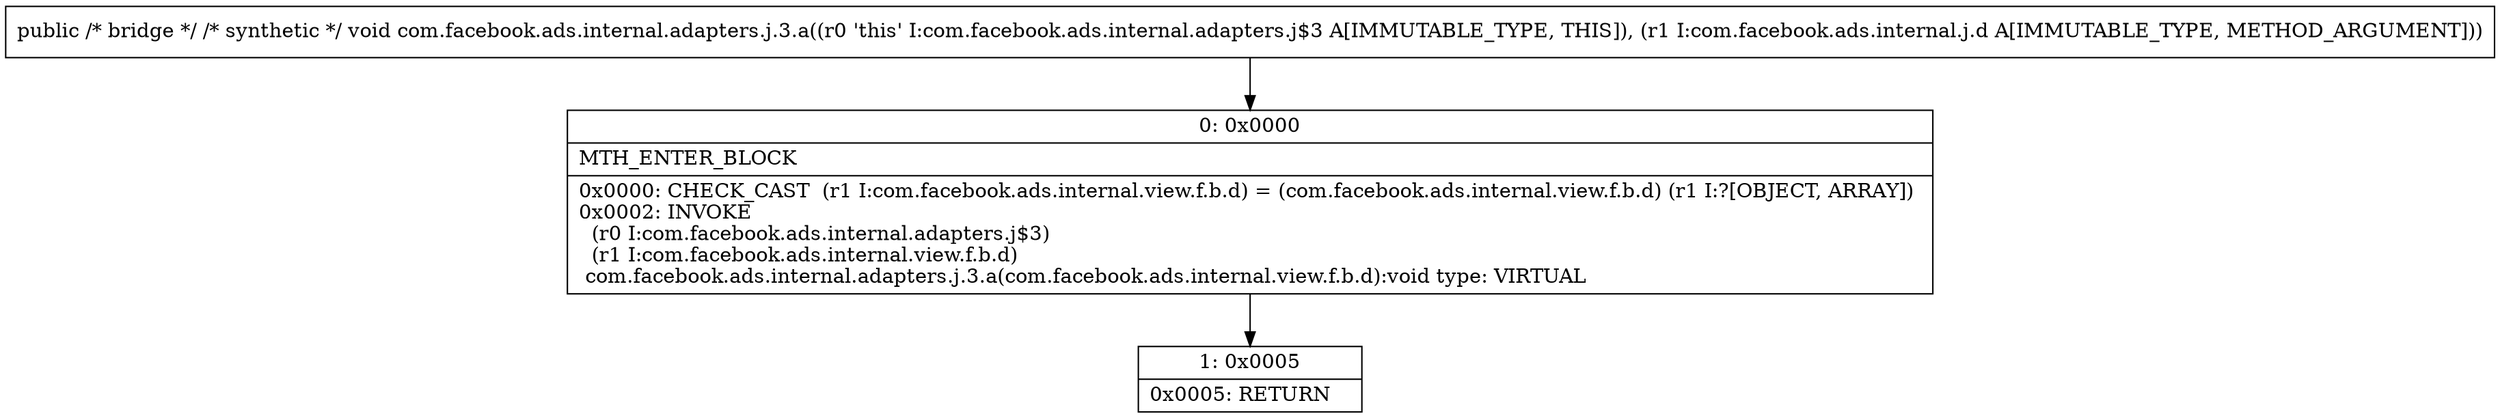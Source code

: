 digraph "CFG forcom.facebook.ads.internal.adapters.j.3.a(Lcom\/facebook\/ads\/internal\/j\/d;)V" {
Node_0 [shape=record,label="{0\:\ 0x0000|MTH_ENTER_BLOCK\l|0x0000: CHECK_CAST  (r1 I:com.facebook.ads.internal.view.f.b.d) = (com.facebook.ads.internal.view.f.b.d) (r1 I:?[OBJECT, ARRAY]) \l0x0002: INVOKE  \l  (r0 I:com.facebook.ads.internal.adapters.j$3)\l  (r1 I:com.facebook.ads.internal.view.f.b.d)\l com.facebook.ads.internal.adapters.j.3.a(com.facebook.ads.internal.view.f.b.d):void type: VIRTUAL \l}"];
Node_1 [shape=record,label="{1\:\ 0x0005|0x0005: RETURN   \l}"];
MethodNode[shape=record,label="{public \/* bridge *\/ \/* synthetic *\/ void com.facebook.ads.internal.adapters.j.3.a((r0 'this' I:com.facebook.ads.internal.adapters.j$3 A[IMMUTABLE_TYPE, THIS]), (r1 I:com.facebook.ads.internal.j.d A[IMMUTABLE_TYPE, METHOD_ARGUMENT])) }"];
MethodNode -> Node_0;
Node_0 -> Node_1;
}

